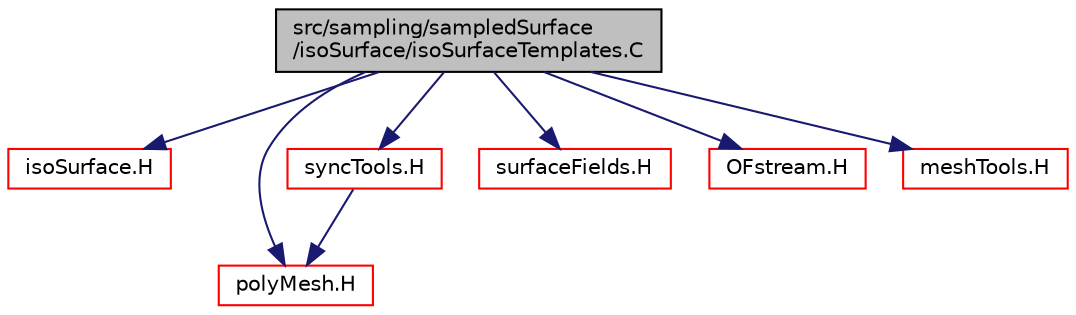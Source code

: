 digraph "src/sampling/sampledSurface/isoSurface/isoSurfaceTemplates.C"
{
  bgcolor="transparent";
  edge [fontname="Helvetica",fontsize="10",labelfontname="Helvetica",labelfontsize="10"];
  node [fontname="Helvetica",fontsize="10",shape=record];
  Node0 [label="src/sampling/sampledSurface\l/isoSurface/isoSurfaceTemplates.C",height=0.2,width=0.4,color="black", fillcolor="grey75", style="filled", fontcolor="black"];
  Node0 -> Node1 [color="midnightblue",fontsize="10",style="solid",fontname="Helvetica"];
  Node1 [label="isoSurface.H",height=0.2,width=0.4,color="red",URL="$a15062.html"];
  Node0 -> Node258 [color="midnightblue",fontsize="10",style="solid",fontname="Helvetica"];
  Node258 [label="polyMesh.H",height=0.2,width=0.4,color="red",URL="$a12398.html"];
  Node0 -> Node339 [color="midnightblue",fontsize="10",style="solid",fontname="Helvetica"];
  Node339 [label="syncTools.H",height=0.2,width=0.4,color="red",URL="$a12536.html"];
  Node339 -> Node258 [color="midnightblue",fontsize="10",style="solid",fontname="Helvetica"];
  Node0 -> Node352 [color="midnightblue",fontsize="10",style="solid",fontname="Helvetica"];
  Node352 [label="surfaceFields.H",height=0.2,width=0.4,color="red",URL="$a02897.html",tooltip="Foam::surfaceFields. "];
  Node0 -> Node359 [color="midnightblue",fontsize="10",style="solid",fontname="Helvetica"];
  Node359 [label="OFstream.H",height=0.2,width=0.4,color="red",URL="$a09791.html"];
  Node0 -> Node361 [color="midnightblue",fontsize="10",style="solid",fontname="Helvetica"];
  Node361 [label="meshTools.H",height=0.2,width=0.4,color="red",URL="$a08357.html"];
}
